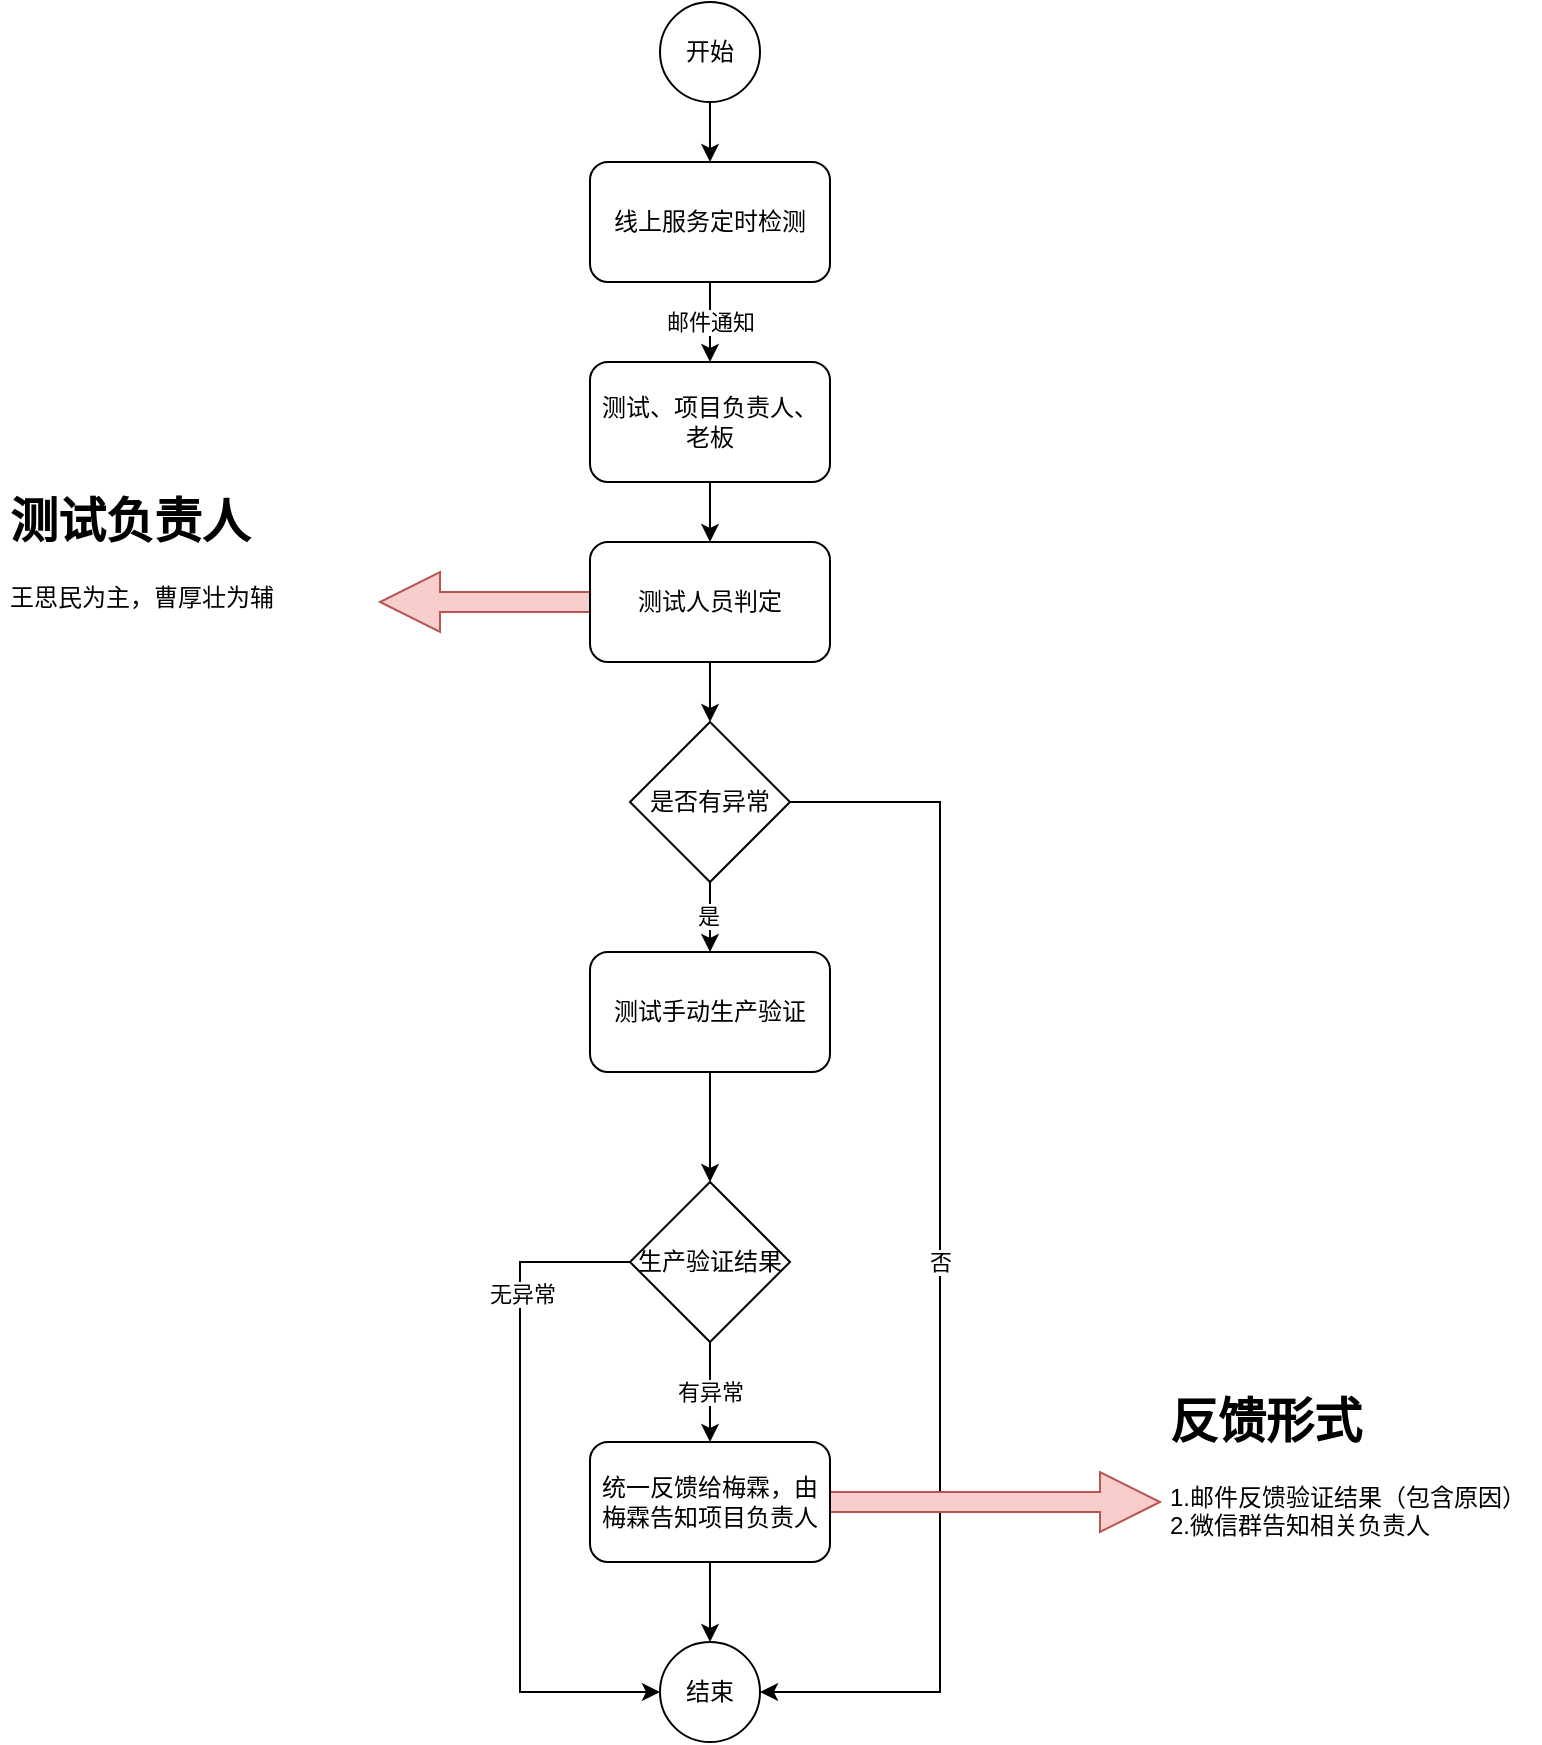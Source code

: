 <mxfile version="16.2.2" type="github">
  <diagram id="rv1kyUY3g4Th_ji0K8dO" name="第 1 页">
    <mxGraphModel dx="1422" dy="762" grid="1" gridSize="10" guides="1" tooltips="1" connect="1" arrows="1" fold="1" page="1" pageScale="1" pageWidth="827" pageHeight="1169" math="0" shadow="0">
      <root>
        <mxCell id="0" />
        <mxCell id="1" parent="0" />
        <mxCell id="2168gwuTDL6JD-4yshws-17" style="edgeStyle=orthogonalEdgeStyle;rounded=0;orthogonalLoop=1;jettySize=auto;html=1;entryX=0.5;entryY=0;entryDx=0;entryDy=0;" parent="1" source="2168gwuTDL6JD-4yshws-1" target="2168gwuTDL6JD-4yshws-2" edge="1">
          <mxGeometry relative="1" as="geometry" />
        </mxCell>
        <mxCell id="2168gwuTDL6JD-4yshws-1" value="开始" style="ellipse;whiteSpace=wrap;html=1;aspect=fixed;" parent="1" vertex="1">
          <mxGeometry x="430" y="80" width="50" height="50" as="geometry" />
        </mxCell>
        <mxCell id="2168gwuTDL6JD-4yshws-4" value="邮件通知" style="edgeStyle=orthogonalEdgeStyle;rounded=0;orthogonalLoop=1;jettySize=auto;html=1;" parent="1" source="2168gwuTDL6JD-4yshws-2" target="2168gwuTDL6JD-4yshws-3" edge="1">
          <mxGeometry relative="1" as="geometry" />
        </mxCell>
        <mxCell id="2168gwuTDL6JD-4yshws-2" value="线上服务定时检测" style="rounded=1;whiteSpace=wrap;html=1;" parent="1" vertex="1">
          <mxGeometry x="395" y="160" width="120" height="60" as="geometry" />
        </mxCell>
        <mxCell id="2168gwuTDL6JD-4yshws-6" style="edgeStyle=orthogonalEdgeStyle;rounded=0;orthogonalLoop=1;jettySize=auto;html=1;" parent="1" source="2168gwuTDL6JD-4yshws-3" target="2168gwuTDL6JD-4yshws-5" edge="1">
          <mxGeometry relative="1" as="geometry" />
        </mxCell>
        <mxCell id="2168gwuTDL6JD-4yshws-3" value="测试、项目负责人、老板" style="rounded=1;whiteSpace=wrap;html=1;" parent="1" vertex="1">
          <mxGeometry x="395" y="260" width="120" height="60" as="geometry" />
        </mxCell>
        <mxCell id="2168gwuTDL6JD-4yshws-9" style="edgeStyle=orthogonalEdgeStyle;rounded=0;orthogonalLoop=1;jettySize=auto;html=1;" parent="1" source="2168gwuTDL6JD-4yshws-5" target="2168gwuTDL6JD-4yshws-8" edge="1">
          <mxGeometry relative="1" as="geometry" />
        </mxCell>
        <mxCell id="tLMW1VhxKCeHnHLbe-m--4" style="edgeStyle=orthogonalEdgeStyle;shape=arrow;rounded=0;orthogonalLoop=1;jettySize=auto;html=1;fillColor=#f8cecc;strokeColor=#b85450;" edge="1" parent="1" source="2168gwuTDL6JD-4yshws-5" target="tLMW1VhxKCeHnHLbe-m--3">
          <mxGeometry relative="1" as="geometry" />
        </mxCell>
        <mxCell id="2168gwuTDL6JD-4yshws-5" value="测试人员判定" style="rounded=1;whiteSpace=wrap;html=1;" parent="1" vertex="1">
          <mxGeometry x="395" y="350" width="120" height="60" as="geometry" />
        </mxCell>
        <mxCell id="2168gwuTDL6JD-4yshws-11" value="否" style="edgeStyle=orthogonalEdgeStyle;rounded=0;orthogonalLoop=1;jettySize=auto;html=1;entryX=1;entryY=0.5;entryDx=0;entryDy=0;" parent="1" source="2168gwuTDL6JD-4yshws-8" target="2168gwuTDL6JD-4yshws-12" edge="1">
          <mxGeometry relative="1" as="geometry">
            <mxPoint x="570" y="600" as="targetPoint" />
            <Array as="points">
              <mxPoint x="570" y="480" />
              <mxPoint x="570" y="925" />
            </Array>
          </mxGeometry>
        </mxCell>
        <mxCell id="2168gwuTDL6JD-4yshws-14" value="" style="edgeStyle=orthogonalEdgeStyle;rounded=0;orthogonalLoop=1;jettySize=auto;html=1;entryX=0.5;entryY=0;entryDx=0;entryDy=0;" parent="1" source="2168gwuTDL6JD-4yshws-8" target="2168gwuTDL6JD-4yshws-15" edge="1">
          <mxGeometry relative="1" as="geometry">
            <mxPoint x="455" y="730" as="targetPoint" />
          </mxGeometry>
        </mxCell>
        <mxCell id="2168gwuTDL6JD-4yshws-16" value="是" style="edgeLabel;html=1;align=center;verticalAlign=middle;resizable=0;points=[];" parent="2168gwuTDL6JD-4yshws-14" vertex="1" connectable="0">
          <mxGeometry x="-0.267" y="-1" relative="1" as="geometry">
            <mxPoint as="offset" />
          </mxGeometry>
        </mxCell>
        <mxCell id="2168gwuTDL6JD-4yshws-8" value="是否有异常" style="rhombus;whiteSpace=wrap;html=1;" parent="1" vertex="1">
          <mxGeometry x="415" y="440" width="80" height="80" as="geometry" />
        </mxCell>
        <mxCell id="2168gwuTDL6JD-4yshws-12" value="结束" style="ellipse;whiteSpace=wrap;html=1;aspect=fixed;" parent="1" vertex="1">
          <mxGeometry x="430" y="900" width="50" height="50" as="geometry" />
        </mxCell>
        <mxCell id="2168gwuTDL6JD-4yshws-19" style="edgeStyle=orthogonalEdgeStyle;rounded=0;orthogonalLoop=1;jettySize=auto;html=1;entryX=0.5;entryY=0;entryDx=0;entryDy=0;" parent="1" source="2168gwuTDL6JD-4yshws-15" target="2168gwuTDL6JD-4yshws-18" edge="1">
          <mxGeometry relative="1" as="geometry" />
        </mxCell>
        <mxCell id="2168gwuTDL6JD-4yshws-15" value="测试手动生产验证" style="rounded=1;whiteSpace=wrap;html=1;" parent="1" vertex="1">
          <mxGeometry x="395" y="555" width="120" height="60" as="geometry" />
        </mxCell>
        <mxCell id="2168gwuTDL6JD-4yshws-20" style="edgeStyle=orthogonalEdgeStyle;rounded=0;orthogonalLoop=1;jettySize=auto;html=1;entryX=0;entryY=0.5;entryDx=0;entryDy=0;" parent="1" source="2168gwuTDL6JD-4yshws-18" target="2168gwuTDL6JD-4yshws-12" edge="1">
          <mxGeometry relative="1" as="geometry">
            <Array as="points">
              <mxPoint x="360" y="710" />
              <mxPoint x="360" y="925" />
            </Array>
          </mxGeometry>
        </mxCell>
        <mxCell id="2168gwuTDL6JD-4yshws-23" value="无异常" style="edgeLabel;html=1;align=center;verticalAlign=middle;resizable=0;points=[];" parent="2168gwuTDL6JD-4yshws-20" vertex="1" connectable="0">
          <mxGeometry x="-0.586" y="1" relative="1" as="geometry">
            <mxPoint as="offset" />
          </mxGeometry>
        </mxCell>
        <mxCell id="2168gwuTDL6JD-4yshws-22" value="有异常" style="edgeStyle=orthogonalEdgeStyle;rounded=0;orthogonalLoop=1;jettySize=auto;html=1;entryX=0.5;entryY=0;entryDx=0;entryDy=0;" parent="1" source="2168gwuTDL6JD-4yshws-18" target="2168gwuTDL6JD-4yshws-21" edge="1">
          <mxGeometry relative="1" as="geometry" />
        </mxCell>
        <mxCell id="2168gwuTDL6JD-4yshws-18" value="生产验证结果" style="rhombus;whiteSpace=wrap;html=1;" parent="1" vertex="1">
          <mxGeometry x="415" y="670" width="80" height="80" as="geometry" />
        </mxCell>
        <mxCell id="2168gwuTDL6JD-4yshws-24" style="edgeStyle=orthogonalEdgeStyle;rounded=0;orthogonalLoop=1;jettySize=auto;html=1;entryX=0.5;entryY=0;entryDx=0;entryDy=0;" parent="1" source="2168gwuTDL6JD-4yshws-21" target="2168gwuTDL6JD-4yshws-12" edge="1">
          <mxGeometry relative="1" as="geometry" />
        </mxCell>
        <mxCell id="tLMW1VhxKCeHnHLbe-m--2" style="edgeStyle=orthogonalEdgeStyle;rounded=0;orthogonalLoop=1;jettySize=auto;html=1;fillColor=#f8cecc;strokeColor=#b85450;shape=arrow;" edge="1" parent="1" source="2168gwuTDL6JD-4yshws-21" target="tLMW1VhxKCeHnHLbe-m--1">
          <mxGeometry relative="1" as="geometry" />
        </mxCell>
        <mxCell id="2168gwuTDL6JD-4yshws-21" value="统一反馈给梅霖，由梅霖告知项目负责人" style="rounded=1;whiteSpace=wrap;html=1;" parent="1" vertex="1">
          <mxGeometry x="395" y="800" width="120" height="60" as="geometry" />
        </mxCell>
        <mxCell id="tLMW1VhxKCeHnHLbe-m--1" value="&lt;h1&gt;反馈形式&lt;/h1&gt;&lt;p&gt;1.邮件反馈验证结果（包含原因）&lt;br&gt;2.微信群告知相关负责人&lt;/p&gt;" style="text;html=1;strokeColor=none;fillColor=none;spacing=5;spacingTop=-20;whiteSpace=wrap;overflow=hidden;rounded=0;" vertex="1" parent="1">
          <mxGeometry x="680" y="770" width="190" height="120" as="geometry" />
        </mxCell>
        <mxCell id="tLMW1VhxKCeHnHLbe-m--3" value="&lt;h1&gt;测试负责人&lt;/h1&gt;&lt;p&gt;王思民为主，曹厚壮为辅&lt;/p&gt;" style="text;html=1;strokeColor=none;fillColor=none;spacing=5;spacingTop=-20;whiteSpace=wrap;overflow=hidden;rounded=0;" vertex="1" parent="1">
          <mxGeometry x="100" y="320" width="190" height="120" as="geometry" />
        </mxCell>
      </root>
    </mxGraphModel>
  </diagram>
</mxfile>
